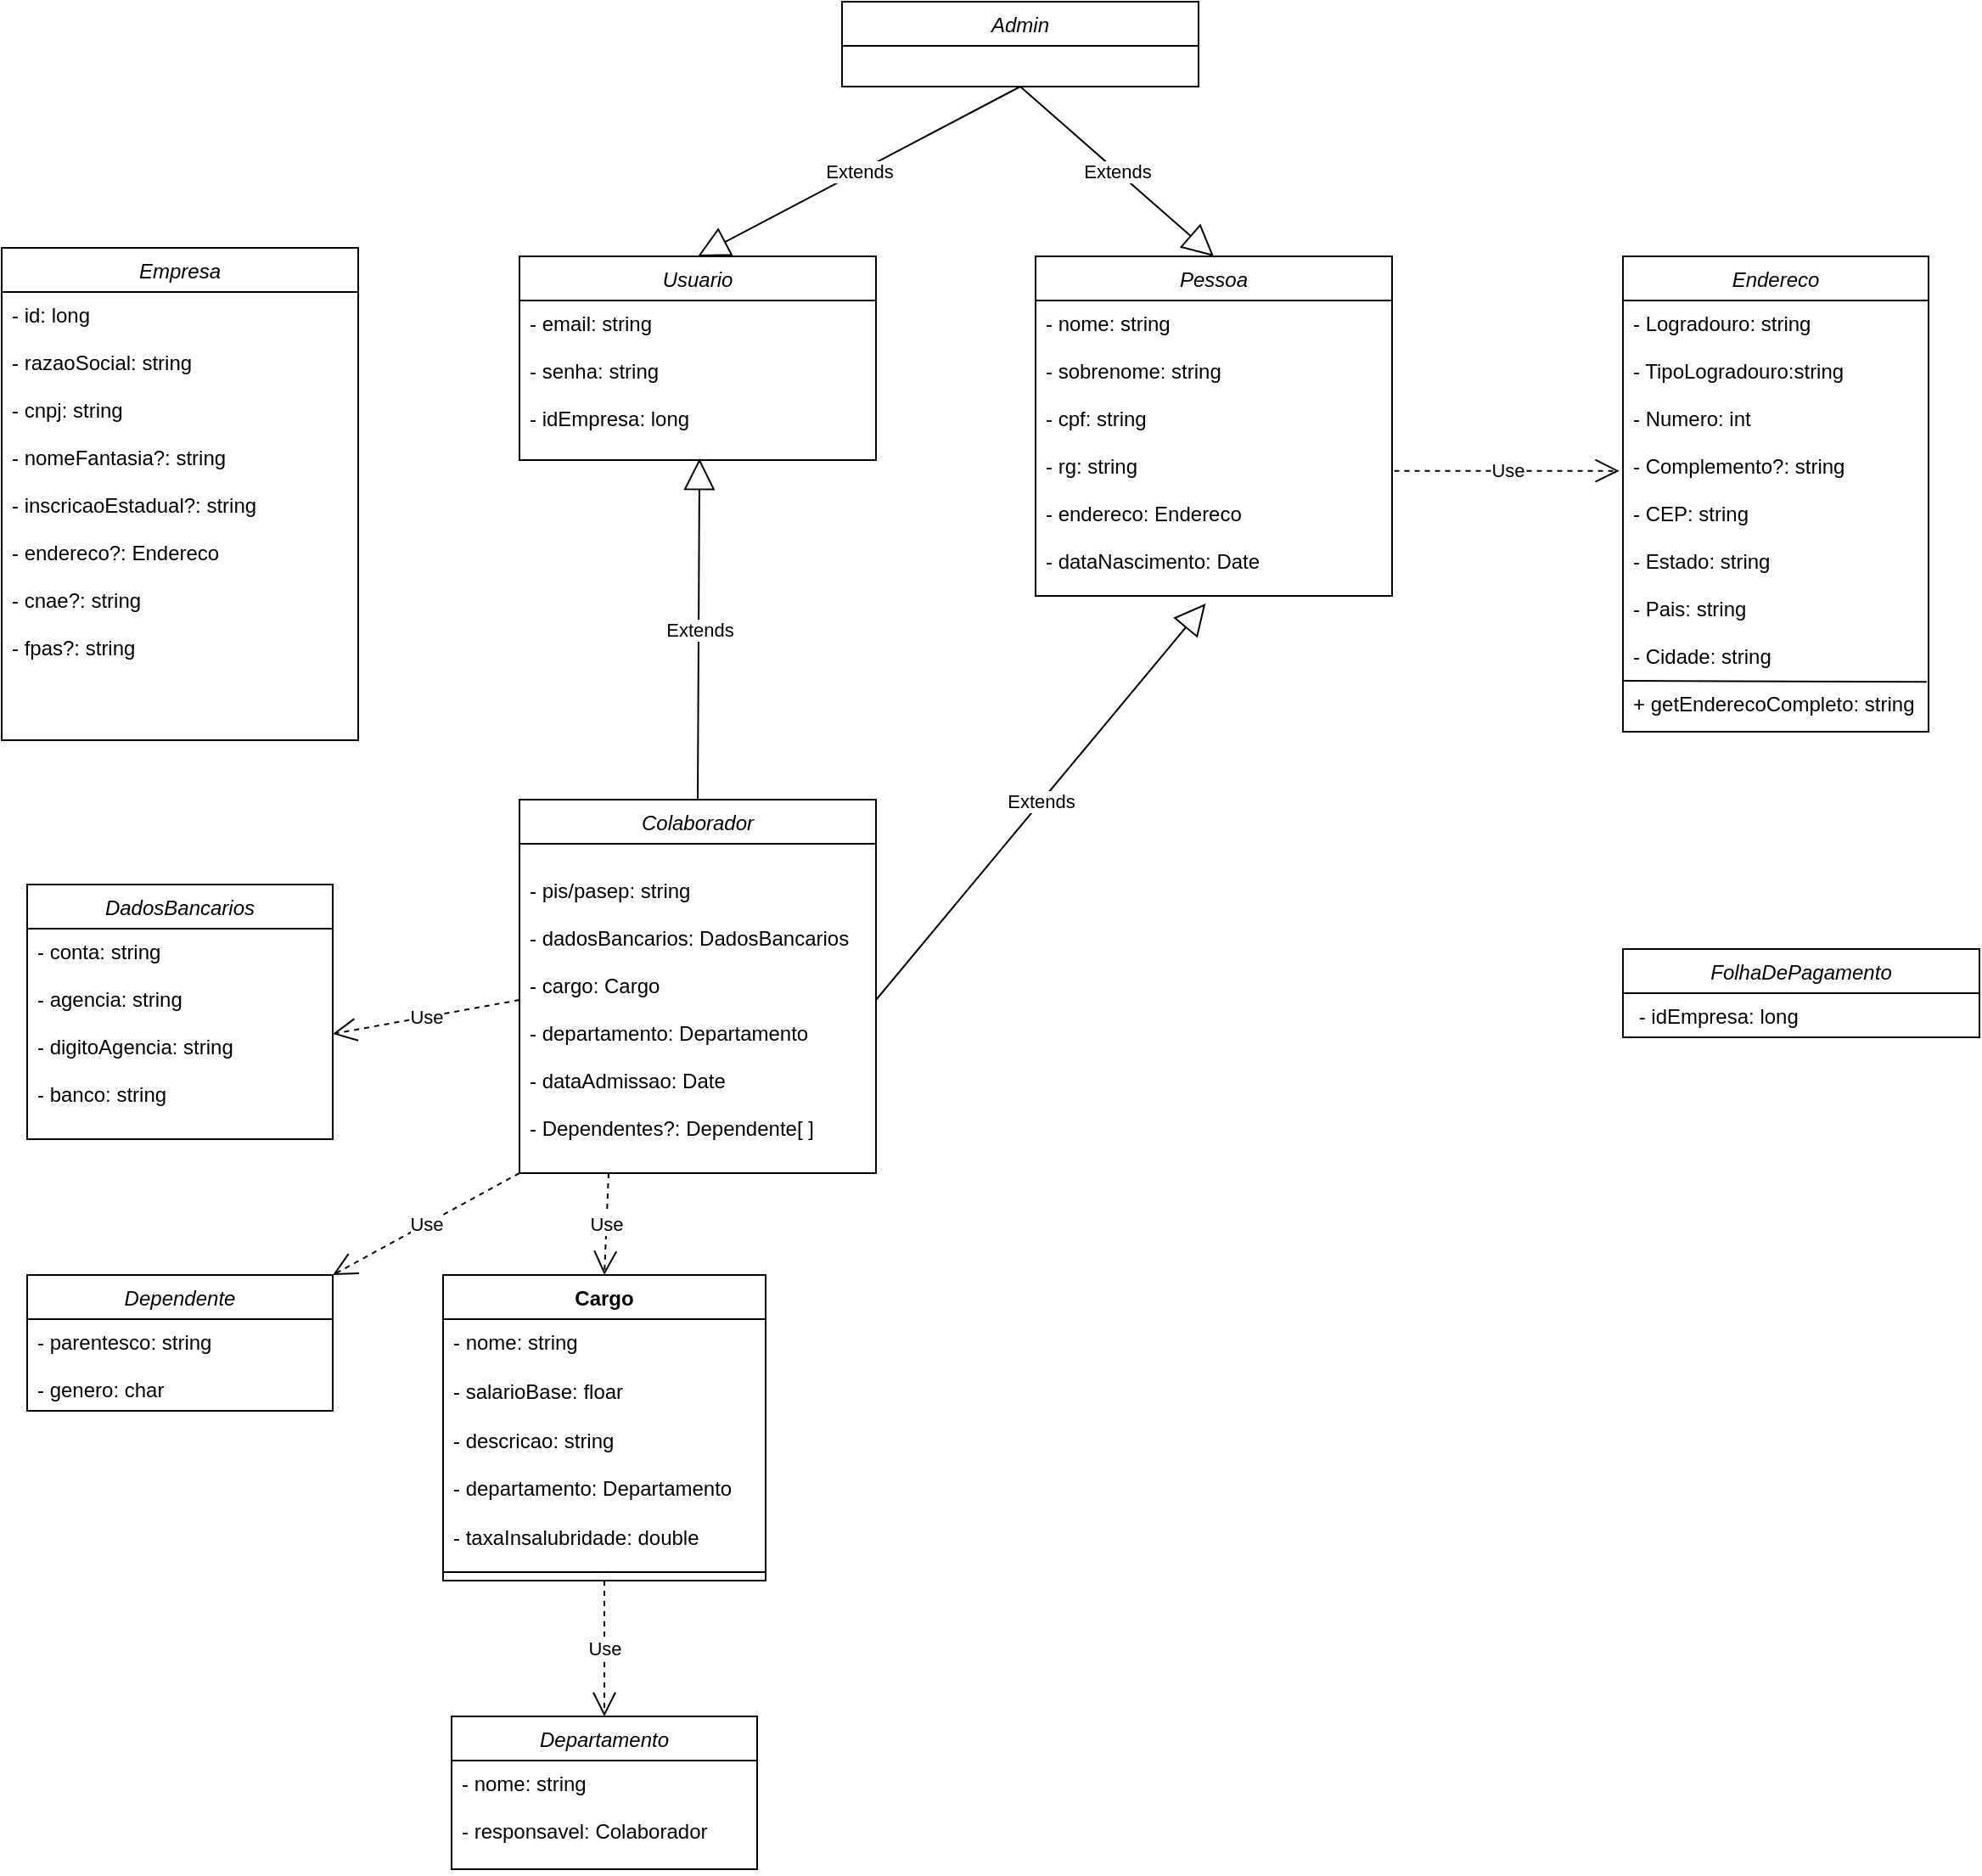 <mxfile version="28.2.1">
  <diagram id="C5RBs43oDa-KdzZeNtuy" name="Page-1">
    <mxGraphModel grid="1" page="1" gridSize="10" guides="1" tooltips="1" connect="1" arrows="1" fold="1" pageScale="1" pageWidth="827" pageHeight="1169" math="0" shadow="0">
      <root>
        <mxCell id="WIyWlLk6GJQsqaUBKTNV-0" />
        <mxCell id="WIyWlLk6GJQsqaUBKTNV-1" parent="WIyWlLk6GJQsqaUBKTNV-0" />
        <mxCell id="9P7GqF6_3KeyXjekjKyf-13" value="Endereco" style="swimlane;fontStyle=2;align=center;verticalAlign=top;childLayout=stackLayout;horizontal=1;startSize=26;horizontalStack=0;resizeParent=1;resizeLast=0;collapsible=1;marginBottom=0;rounded=0;shadow=0;strokeWidth=1;" vertex="1" parent="WIyWlLk6GJQsqaUBKTNV-1">
          <mxGeometry x="2380" y="720" width="180" height="280" as="geometry">
            <mxRectangle x="230" y="140" width="160" height="26" as="alternateBounds" />
          </mxGeometry>
        </mxCell>
        <mxCell id="9P7GqF6_3KeyXjekjKyf-14" value="- Logradouro: string&#xa;&#xa;- TipoLogradouro:string&#xa;&#xa;- Numero: int&#xa;&#xa;- Complemento?: string&#xa;&#xa;- CEP: string&#xa;&#xa;- Estado: string&#xa;&#xa;- Pais: string&#xa;&#xa;- Cidade: string&#xa;&#xa;" style="text;align=left;verticalAlign=top;spacingLeft=4;spacingRight=4;overflow=hidden;rotatable=0;points=[[0,0.5],[1,0.5]];portConstraint=eastwest;" vertex="1" parent="9P7GqF6_3KeyXjekjKyf-13">
          <mxGeometry y="26" width="180" height="224" as="geometry" />
        </mxCell>
        <mxCell id="9P7GqF6_3KeyXjekjKyf-15" value="" style="endArrow=none;html=1;rounded=0;entryX=0.994;entryY=1.003;entryDx=0;entryDy=0;entryPerimeter=0;" edge="1" parent="9P7GqF6_3KeyXjekjKyf-13" target="9P7GqF6_3KeyXjekjKyf-14">
          <mxGeometry width="50" height="50" relative="1" as="geometry">
            <mxPoint y="250" as="sourcePoint" />
            <mxPoint x="160" y="250" as="targetPoint" />
          </mxGeometry>
        </mxCell>
        <mxCell id="9P7GqF6_3KeyXjekjKyf-16" value="+ getEnderecoCompleto: string" style="text;align=left;verticalAlign=top;spacingLeft=4;spacingRight=4;overflow=hidden;rotatable=0;points=[[0,0.5],[1,0.5]];portConstraint=eastwest;" vertex="1" parent="9P7GqF6_3KeyXjekjKyf-13">
          <mxGeometry y="250" width="180" height="30" as="geometry" />
        </mxCell>
        <mxCell id="9P7GqF6_3KeyXjekjKyf-19" value="DadosBancarios" style="swimlane;fontStyle=2;align=center;verticalAlign=top;childLayout=stackLayout;horizontal=1;startSize=26;horizontalStack=0;resizeParent=1;resizeLast=0;collapsible=1;marginBottom=0;rounded=0;shadow=0;strokeWidth=1;" vertex="1" parent="WIyWlLk6GJQsqaUBKTNV-1">
          <mxGeometry x="1440" y="1090" width="180" height="150" as="geometry">
            <mxRectangle x="230" y="140" width="160" height="26" as="alternateBounds" />
          </mxGeometry>
        </mxCell>
        <mxCell id="9P7GqF6_3KeyXjekjKyf-20" value="- conta: string&#xa;&#xa;- agencia: string&#xa;&#xa;- digitoAgencia: string&#xa;&#xa;- banco: string&#xa;&#xa;" style="text;align=left;verticalAlign=top;spacingLeft=4;spacingRight=4;overflow=hidden;rotatable=0;points=[[0,0.5],[1,0.5]];portConstraint=eastwest;" vertex="1" parent="9P7GqF6_3KeyXjekjKyf-19">
          <mxGeometry y="26" width="180" height="124" as="geometry" />
        </mxCell>
        <mxCell id="9P7GqF6_3KeyXjekjKyf-25" value="Departamento" style="swimlane;fontStyle=2;align=center;verticalAlign=top;childLayout=stackLayout;horizontal=1;startSize=26;horizontalStack=0;resizeParent=1;resizeLast=0;collapsible=1;marginBottom=0;rounded=0;shadow=0;strokeWidth=1;" vertex="1" parent="WIyWlLk6GJQsqaUBKTNV-1">
          <mxGeometry x="1690" y="1580" width="180" height="90" as="geometry">
            <mxRectangle x="230" y="140" width="160" height="26" as="alternateBounds" />
          </mxGeometry>
        </mxCell>
        <mxCell id="9P7GqF6_3KeyXjekjKyf-28" value="- nome: string&#xa;&#xa;- responsavel: Colaborador" style="text;align=left;verticalAlign=top;spacingLeft=4;spacingRight=4;overflow=hidden;rotatable=0;points=[[0,0.5],[1,0.5]];portConstraint=eastwest;rounded=0;shadow=0;html=0;" vertex="1" parent="9P7GqF6_3KeyXjekjKyf-25">
          <mxGeometry y="26" width="180" height="64" as="geometry" />
        </mxCell>
        <mxCell id="9P7GqF6_3KeyXjekjKyf-49" value="Empresa" style="swimlane;fontStyle=2;align=center;verticalAlign=top;childLayout=stackLayout;horizontal=1;startSize=26;horizontalStack=0;resizeParent=1;resizeLast=0;collapsible=1;marginBottom=0;rounded=0;shadow=0;strokeWidth=1;" vertex="1" parent="WIyWlLk6GJQsqaUBKTNV-1">
          <mxGeometry x="1425" y="715" width="210" height="290" as="geometry">
            <mxRectangle x="230" y="140" width="160" height="26" as="alternateBounds" />
          </mxGeometry>
        </mxCell>
        <mxCell id="9P7GqF6_3KeyXjekjKyf-50" value="- id: long&#xa;&#xa;- razaoSocial: string&#xa;&#xa;- cnpj: string&#xa;&#xa;- nomeFantasia?: string&#xa;&#xa;- inscricaoEstadual?: string&#xa;&#xa;- endereco?: Endereco&#xa;&#xa;- cnae?: string&#xa;&#xa;- fpas?: string" style="text;align=left;verticalAlign=top;spacingLeft=4;spacingRight=4;overflow=hidden;rotatable=0;points=[[0,0.5],[1,0.5]];portConstraint=eastwest;" vertex="1" parent="9P7GqF6_3KeyXjekjKyf-49">
          <mxGeometry y="26" width="210" height="264" as="geometry" />
        </mxCell>
        <mxCell id="k5tyrhJ7EKMQDcxeBAFf-0" value="Pessoa" style="swimlane;fontStyle=2;align=center;verticalAlign=top;childLayout=stackLayout;horizontal=1;startSize=26;horizontalStack=0;resizeParent=1;resizeLast=0;collapsible=1;marginBottom=0;rounded=0;shadow=0;strokeWidth=1;" vertex="1" parent="WIyWlLk6GJQsqaUBKTNV-1">
          <mxGeometry x="2034" y="720" width="210" height="200" as="geometry">
            <mxRectangle x="230" y="140" width="160" height="26" as="alternateBounds" />
          </mxGeometry>
        </mxCell>
        <mxCell id="k5tyrhJ7EKMQDcxeBAFf-1" value="- nome: string&#xa;&#xa;- sobrenome: string&#xa;&#xa;- cpf: string&#xa;&#xa;- rg: string&#xa;&#xa;- endereco: Endereco&#xa;&#xa;- dataNascimento: Date&#xa;" style="text;align=left;verticalAlign=top;spacingLeft=4;spacingRight=4;overflow=hidden;rotatable=0;points=[[0,0.5],[1,0.5]];portConstraint=eastwest;" vertex="1" parent="k5tyrhJ7EKMQDcxeBAFf-0">
          <mxGeometry y="26" width="210" height="174" as="geometry" />
        </mxCell>
        <mxCell id="k5tyrhJ7EKMQDcxeBAFf-3" value="Usuario" style="swimlane;fontStyle=2;align=center;verticalAlign=top;childLayout=stackLayout;horizontal=1;startSize=26;horizontalStack=0;resizeParent=1;resizeLast=0;collapsible=1;marginBottom=0;rounded=0;shadow=0;strokeWidth=1;" vertex="1" parent="WIyWlLk6GJQsqaUBKTNV-1">
          <mxGeometry x="1730" y="720" width="210" height="120" as="geometry">
            <mxRectangle x="230" y="140" width="160" height="26" as="alternateBounds" />
          </mxGeometry>
        </mxCell>
        <mxCell id="k5tyrhJ7EKMQDcxeBAFf-4" value="- email: string&#xa;&#xa;- senha: string&#xa;&#xa;- idEmpresa: long" style="text;align=left;verticalAlign=top;spacingLeft=4;spacingRight=4;overflow=hidden;rotatable=0;points=[[0,0.5],[1,0.5]];portConstraint=eastwest;" vertex="1" parent="k5tyrhJ7EKMQDcxeBAFf-3">
          <mxGeometry y="26" width="210" height="94" as="geometry" />
        </mxCell>
        <mxCell id="k5tyrhJ7EKMQDcxeBAFf-7" value="Colaborador" style="swimlane;fontStyle=2;align=center;verticalAlign=top;childLayout=stackLayout;horizontal=1;startSize=26;horizontalStack=0;resizeParent=1;resizeLast=0;collapsible=1;marginBottom=0;rounded=0;shadow=0;strokeWidth=1;" vertex="1" parent="WIyWlLk6GJQsqaUBKTNV-1">
          <mxGeometry x="1730" y="1040" width="210" height="220" as="geometry">
            <mxRectangle x="230" y="140" width="160" height="26" as="alternateBounds" />
          </mxGeometry>
        </mxCell>
        <mxCell id="k5tyrhJ7EKMQDcxeBAFf-8" value="&#xa;- pis/pasep: string&#xa;&#xa;- dadosBancarios: DadosBancarios&#xa;&#xa;- cargo: Cargo&#xa;&#xa;- departamento: Departamento&#xa;&#xa;- dataAdmissao: Date&#xa;&#xa;- Dependentes?: Dependente[ ]" style="text;align=left;verticalAlign=top;spacingLeft=4;spacingRight=4;overflow=hidden;rotatable=0;points=[[0,0.5],[1,0.5]];portConstraint=eastwest;" vertex="1" parent="k5tyrhJ7EKMQDcxeBAFf-7">
          <mxGeometry y="26" width="210" height="184" as="geometry" />
        </mxCell>
        <mxCell id="k5tyrhJ7EKMQDcxeBAFf-15" value="Extends" style="endArrow=block;endSize=16;endFill=0;html=1;rounded=0;entryX=0.505;entryY=0.99;entryDx=0;entryDy=0;entryPerimeter=0;exitX=0.5;exitY=0;exitDx=0;exitDy=0;" edge="1" parent="WIyWlLk6GJQsqaUBKTNV-1" source="k5tyrhJ7EKMQDcxeBAFf-7" target="k5tyrhJ7EKMQDcxeBAFf-4">
          <mxGeometry width="160" relative="1" as="geometry">
            <mxPoint x="1540" y="1040" as="sourcePoint" />
            <mxPoint x="1700" y="1040" as="targetPoint" />
            <Array as="points" />
          </mxGeometry>
        </mxCell>
        <mxCell id="k5tyrhJ7EKMQDcxeBAFf-17" value="Extends" style="endArrow=block;endSize=16;endFill=0;html=1;rounded=0;exitX=1;exitY=0.5;exitDx=0;exitDy=0;entryX=0.477;entryY=1.026;entryDx=0;entryDy=0;entryPerimeter=0;" edge="1" parent="WIyWlLk6GJQsqaUBKTNV-1" source="k5tyrhJ7EKMQDcxeBAFf-8" target="k5tyrhJ7EKMQDcxeBAFf-1">
          <mxGeometry width="160" relative="1" as="geometry">
            <mxPoint x="2090" y="1110" as="sourcePoint" />
            <mxPoint x="2250" y="1110" as="targetPoint" />
          </mxGeometry>
        </mxCell>
        <mxCell id="k5tyrhJ7EKMQDcxeBAFf-18" value="Dependente" style="swimlane;fontStyle=2;align=center;verticalAlign=top;childLayout=stackLayout;horizontal=1;startSize=26;horizontalStack=0;resizeParent=1;resizeLast=0;collapsible=1;marginBottom=0;rounded=0;shadow=0;strokeWidth=1;" vertex="1" parent="WIyWlLk6GJQsqaUBKTNV-1">
          <mxGeometry x="1440" y="1320" width="180" height="80" as="geometry">
            <mxRectangle x="230" y="140" width="160" height="26" as="alternateBounds" />
          </mxGeometry>
        </mxCell>
        <mxCell id="k5tyrhJ7EKMQDcxeBAFf-19" value="- parentesco: string&#xa;&#xa;- genero: char" style="text;align=left;verticalAlign=top;spacingLeft=4;spacingRight=4;overflow=hidden;rotatable=0;points=[[0,0.5],[1,0.5]];portConstraint=eastwest;rounded=0;shadow=0;html=0;" vertex="1" parent="k5tyrhJ7EKMQDcxeBAFf-18">
          <mxGeometry y="26" width="180" height="54" as="geometry" />
        </mxCell>
        <mxCell id="k5tyrhJ7EKMQDcxeBAFf-22" value="Use" style="endArrow=open;endSize=12;dashed=1;html=1;rounded=0;entryX=1;entryY=0;entryDx=0;entryDy=0;exitX=0;exitY=1;exitDx=0;exitDy=0;" edge="1" parent="WIyWlLk6GJQsqaUBKTNV-1" source="k5tyrhJ7EKMQDcxeBAFf-7" target="k5tyrhJ7EKMQDcxeBAFf-18">
          <mxGeometry width="160" relative="1" as="geometry">
            <mxPoint x="1220" y="1250" as="sourcePoint" />
            <mxPoint x="1380" y="1250" as="targetPoint" />
          </mxGeometry>
        </mxCell>
        <mxCell id="k5tyrhJ7EKMQDcxeBAFf-23" value="Use" style="endArrow=open;endSize=12;dashed=1;html=1;rounded=0;entryX=0.5;entryY=0;entryDx=0;entryDy=0;exitX=0.25;exitY=1;exitDx=0;exitDy=0;" edge="1" parent="WIyWlLk6GJQsqaUBKTNV-1" source="k5tyrhJ7EKMQDcxeBAFf-7" target="k5tyrhJ7EKMQDcxeBAFf-31">
          <mxGeometry width="160" relative="1" as="geometry">
            <mxPoint x="1040" y="1290" as="sourcePoint" />
            <mxPoint x="1780" y="1320" as="targetPoint" />
          </mxGeometry>
        </mxCell>
        <mxCell id="k5tyrhJ7EKMQDcxeBAFf-25" value="Use" style="endArrow=open;endSize=12;dashed=1;html=1;rounded=0;entryX=-0.012;entryY=0.448;entryDx=0;entryDy=0;entryPerimeter=0;exitX=1.006;exitY=0.577;exitDx=0;exitDy=0;exitPerimeter=0;" edge="1" parent="WIyWlLk6GJQsqaUBKTNV-1" source="k5tyrhJ7EKMQDcxeBAFf-1" target="9P7GqF6_3KeyXjekjKyf-14">
          <mxGeometry width="160" relative="1" as="geometry">
            <mxPoint x="1790" y="1140" as="sourcePoint" />
            <mxPoint x="1950" y="1140" as="targetPoint" />
          </mxGeometry>
        </mxCell>
        <mxCell id="k5tyrhJ7EKMQDcxeBAFf-26" value="Use" style="endArrow=open;endSize=12;dashed=1;html=1;rounded=0;entryX=1;entryY=0.5;entryDx=0;entryDy=0;exitX=0;exitY=0.5;exitDx=0;exitDy=0;" edge="1" parent="WIyWlLk6GJQsqaUBKTNV-1" source="k5tyrhJ7EKMQDcxeBAFf-8" target="9P7GqF6_3KeyXjekjKyf-20">
          <mxGeometry width="160" relative="1" as="geometry">
            <mxPoint x="1240" y="1140" as="sourcePoint" />
            <mxPoint x="1400" y="1140" as="targetPoint" />
          </mxGeometry>
        </mxCell>
        <mxCell id="k5tyrhJ7EKMQDcxeBAFf-31" value="Cargo" style="swimlane;fontStyle=1;align=center;verticalAlign=top;childLayout=stackLayout;horizontal=1;startSize=26;horizontalStack=0;resizeParent=1;resizeParentMax=0;resizeLast=0;collapsible=1;marginBottom=0;whiteSpace=wrap;html=1;" vertex="1" parent="WIyWlLk6GJQsqaUBKTNV-1">
          <mxGeometry x="1685" y="1320" width="190" height="180" as="geometry" />
        </mxCell>
        <mxCell id="k5tyrhJ7EKMQDcxeBAFf-32" value="&lt;span style=&quot;text-wrap-mode: nowrap;&quot;&gt;- nome: string&lt;/span&gt;&lt;br style=&quot;padding: 0px; margin: 0px; text-wrap-mode: nowrap;&quot;&gt;&lt;br style=&quot;padding: 0px; margin: 0px; text-wrap-mode: nowrap;&quot;&gt;&lt;span style=&quot;text-wrap-mode: nowrap;&quot;&gt;- salarioBase: floar&lt;/span&gt;&lt;br style=&quot;padding: 0px; margin: 0px; text-wrap-mode: nowrap;&quot;&gt;&lt;br style=&quot;padding: 0px; margin: 0px; text-wrap-mode: nowrap;&quot;&gt;&lt;span style=&quot;text-wrap-mode: nowrap;&quot;&gt;- descricao: string&lt;/span&gt;&lt;br style=&quot;padding: 0px; margin: 0px; text-wrap-mode: nowrap;&quot;&gt;&lt;br style=&quot;padding: 0px; margin: 0px; text-wrap-mode: nowrap;&quot;&gt;&lt;span style=&quot;text-wrap-mode: nowrap;&quot;&gt;- departamento: Departamento&lt;/span&gt;&lt;div&gt;&lt;br&gt;&lt;/div&gt;&lt;div&gt;&lt;span style=&quot;text-wrap-mode: nowrap;&quot;&gt;- taxaInsalubridade: double&lt;/span&gt;&lt;/div&gt;" style="text;strokeColor=none;fillColor=none;align=left;verticalAlign=top;spacingLeft=4;spacingRight=4;overflow=hidden;rotatable=0;points=[[0,0.5],[1,0.5]];portConstraint=eastwest;whiteSpace=wrap;html=1;" vertex="1" parent="k5tyrhJ7EKMQDcxeBAFf-31">
          <mxGeometry y="26" width="190" height="144" as="geometry" />
        </mxCell>
        <mxCell id="k5tyrhJ7EKMQDcxeBAFf-33" value="" style="line;strokeWidth=1;fillColor=none;align=left;verticalAlign=middle;spacingTop=-1;spacingLeft=3;spacingRight=3;rotatable=0;labelPosition=right;points=[];portConstraint=eastwest;strokeColor=inherit;" vertex="1" parent="k5tyrhJ7EKMQDcxeBAFf-31">
          <mxGeometry y="170" width="190" height="10" as="geometry" />
        </mxCell>
        <mxCell id="k5tyrhJ7EKMQDcxeBAFf-37" value="Use" style="endArrow=open;endSize=12;dashed=1;html=1;rounded=0;entryX=0.5;entryY=0;entryDx=0;entryDy=0;exitX=0.5;exitY=1;exitDx=0;exitDy=0;" edge="1" parent="WIyWlLk6GJQsqaUBKTNV-1" source="k5tyrhJ7EKMQDcxeBAFf-31" target="9P7GqF6_3KeyXjekjKyf-25">
          <mxGeometry width="160" relative="1" as="geometry">
            <mxPoint x="2020" y="1150" as="sourcePoint" />
            <mxPoint x="2180" y="1150" as="targetPoint" />
          </mxGeometry>
        </mxCell>
        <mxCell id="k5tyrhJ7EKMQDcxeBAFf-39" value="Admin" style="swimlane;fontStyle=2;align=center;verticalAlign=top;childLayout=stackLayout;horizontal=1;startSize=26;horizontalStack=0;resizeParent=1;resizeLast=0;collapsible=1;marginBottom=0;rounded=0;shadow=0;strokeWidth=1;" vertex="1" parent="WIyWlLk6GJQsqaUBKTNV-1">
          <mxGeometry x="1920" y="570" width="210" height="50" as="geometry">
            <mxRectangle x="230" y="140" width="160" height="26" as="alternateBounds" />
          </mxGeometry>
        </mxCell>
        <mxCell id="k5tyrhJ7EKMQDcxeBAFf-41" value="Extends" style="endArrow=block;endSize=16;endFill=0;html=1;rounded=0;entryX=0.5;entryY=0;entryDx=0;entryDy=0;exitX=0.5;exitY=1;exitDx=0;exitDy=0;" edge="1" parent="WIyWlLk6GJQsqaUBKTNV-1" source="k5tyrhJ7EKMQDcxeBAFf-39" target="k5tyrhJ7EKMQDcxeBAFf-3">
          <mxGeometry width="160" relative="1" as="geometry">
            <mxPoint x="1840" y="930" as="sourcePoint" />
            <mxPoint x="2000" y="930" as="targetPoint" />
          </mxGeometry>
        </mxCell>
        <mxCell id="k5tyrhJ7EKMQDcxeBAFf-42" value="Extends" style="endArrow=block;endSize=16;endFill=0;html=1;rounded=0;entryX=0.5;entryY=0;entryDx=0;entryDy=0;exitX=0.5;exitY=1;exitDx=0;exitDy=0;" edge="1" parent="WIyWlLk6GJQsqaUBKTNV-1" source="k5tyrhJ7EKMQDcxeBAFf-39" target="k5tyrhJ7EKMQDcxeBAFf-0">
          <mxGeometry width="160" relative="1" as="geometry">
            <mxPoint x="2150" y="650" as="sourcePoint" />
            <mxPoint x="1960" y="750" as="targetPoint" />
          </mxGeometry>
        </mxCell>
        <mxCell id="k5tyrhJ7EKMQDcxeBAFf-43" value="FolhaDePagamento" style="swimlane;fontStyle=2;align=center;verticalAlign=top;childLayout=stackLayout;horizontal=1;startSize=26;horizontalStack=0;resizeParent=1;resizeLast=0;collapsible=1;marginBottom=0;rounded=0;shadow=0;strokeWidth=1;" vertex="1" parent="WIyWlLk6GJQsqaUBKTNV-1">
          <mxGeometry x="2380" y="1128" width="210" height="52" as="geometry">
            <mxRectangle x="230" y="140" width="160" height="26" as="alternateBounds" />
          </mxGeometry>
        </mxCell>
        <mxCell id="k5tyrhJ7EKMQDcxeBAFf-44" value=" - idEmpresa: long" style="text;align=left;verticalAlign=top;spacingLeft=4;spacingRight=4;overflow=hidden;rotatable=0;points=[[0,0.5],[1,0.5]];portConstraint=eastwest;" vertex="1" parent="k5tyrhJ7EKMQDcxeBAFf-43">
          <mxGeometry y="26" width="210" height="24" as="geometry" />
        </mxCell>
      </root>
    </mxGraphModel>
  </diagram>
</mxfile>
